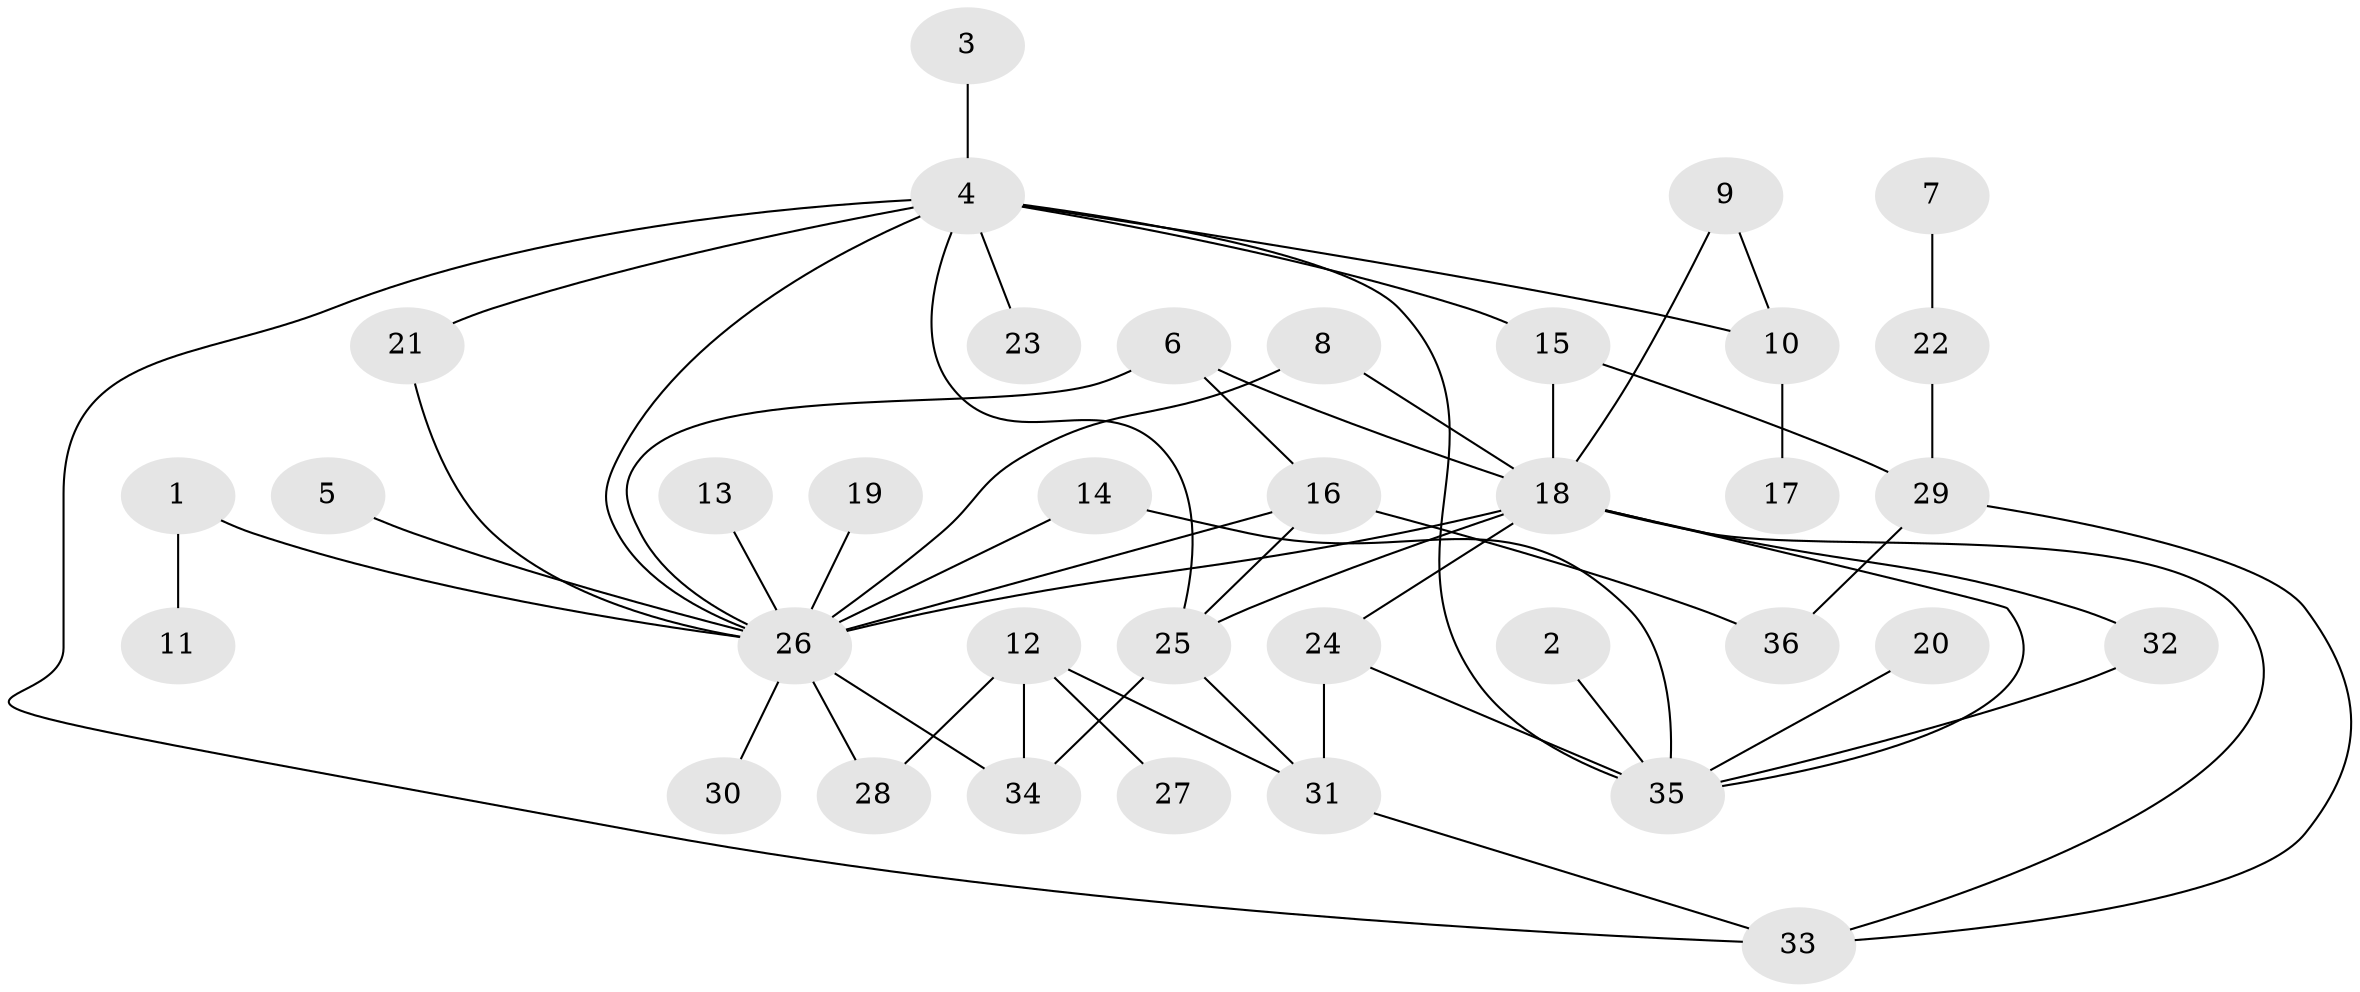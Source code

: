 // original degree distribution, {17: 0.013888888888888888, 11: 0.013888888888888888, 4: 0.027777777777777776, 12: 0.013888888888888888, 2: 0.16666666666666666, 3: 0.16666666666666666, 9: 0.013888888888888888, 5: 0.06944444444444445, 1: 0.5, 6: 0.013888888888888888}
// Generated by graph-tools (version 1.1) at 2025/01/03/09/25 03:01:50]
// undirected, 36 vertices, 55 edges
graph export_dot {
graph [start="1"]
  node [color=gray90,style=filled];
  1;
  2;
  3;
  4;
  5;
  6;
  7;
  8;
  9;
  10;
  11;
  12;
  13;
  14;
  15;
  16;
  17;
  18;
  19;
  20;
  21;
  22;
  23;
  24;
  25;
  26;
  27;
  28;
  29;
  30;
  31;
  32;
  33;
  34;
  35;
  36;
  1 -- 11 [weight=1.0];
  1 -- 26 [weight=1.0];
  2 -- 35 [weight=1.0];
  3 -- 4 [weight=1.0];
  4 -- 10 [weight=1.0];
  4 -- 15 [weight=1.0];
  4 -- 21 [weight=1.0];
  4 -- 23 [weight=1.0];
  4 -- 25 [weight=1.0];
  4 -- 26 [weight=1.0];
  4 -- 33 [weight=1.0];
  4 -- 35 [weight=1.0];
  5 -- 26 [weight=1.0];
  6 -- 16 [weight=1.0];
  6 -- 18 [weight=1.0];
  6 -- 26 [weight=1.0];
  7 -- 22 [weight=1.0];
  8 -- 18 [weight=1.0];
  8 -- 26 [weight=1.0];
  9 -- 10 [weight=1.0];
  9 -- 18 [weight=1.0];
  10 -- 17 [weight=1.0];
  12 -- 27 [weight=1.0];
  12 -- 28 [weight=1.0];
  12 -- 31 [weight=1.0];
  12 -- 34 [weight=1.0];
  13 -- 26 [weight=1.0];
  14 -- 26 [weight=1.0];
  14 -- 35 [weight=1.0];
  15 -- 18 [weight=1.0];
  15 -- 29 [weight=1.0];
  16 -- 25 [weight=1.0];
  16 -- 26 [weight=1.0];
  16 -- 36 [weight=1.0];
  18 -- 24 [weight=1.0];
  18 -- 25 [weight=1.0];
  18 -- 26 [weight=1.0];
  18 -- 32 [weight=1.0];
  18 -- 33 [weight=1.0];
  18 -- 35 [weight=1.0];
  19 -- 26 [weight=1.0];
  20 -- 35 [weight=1.0];
  21 -- 26 [weight=1.0];
  22 -- 29 [weight=1.0];
  24 -- 31 [weight=1.0];
  24 -- 35 [weight=1.0];
  25 -- 31 [weight=1.0];
  25 -- 34 [weight=1.0];
  26 -- 28 [weight=1.0];
  26 -- 30 [weight=1.0];
  26 -- 34 [weight=1.0];
  29 -- 33 [weight=1.0];
  29 -- 36 [weight=1.0];
  31 -- 33 [weight=1.0];
  32 -- 35 [weight=1.0];
}
